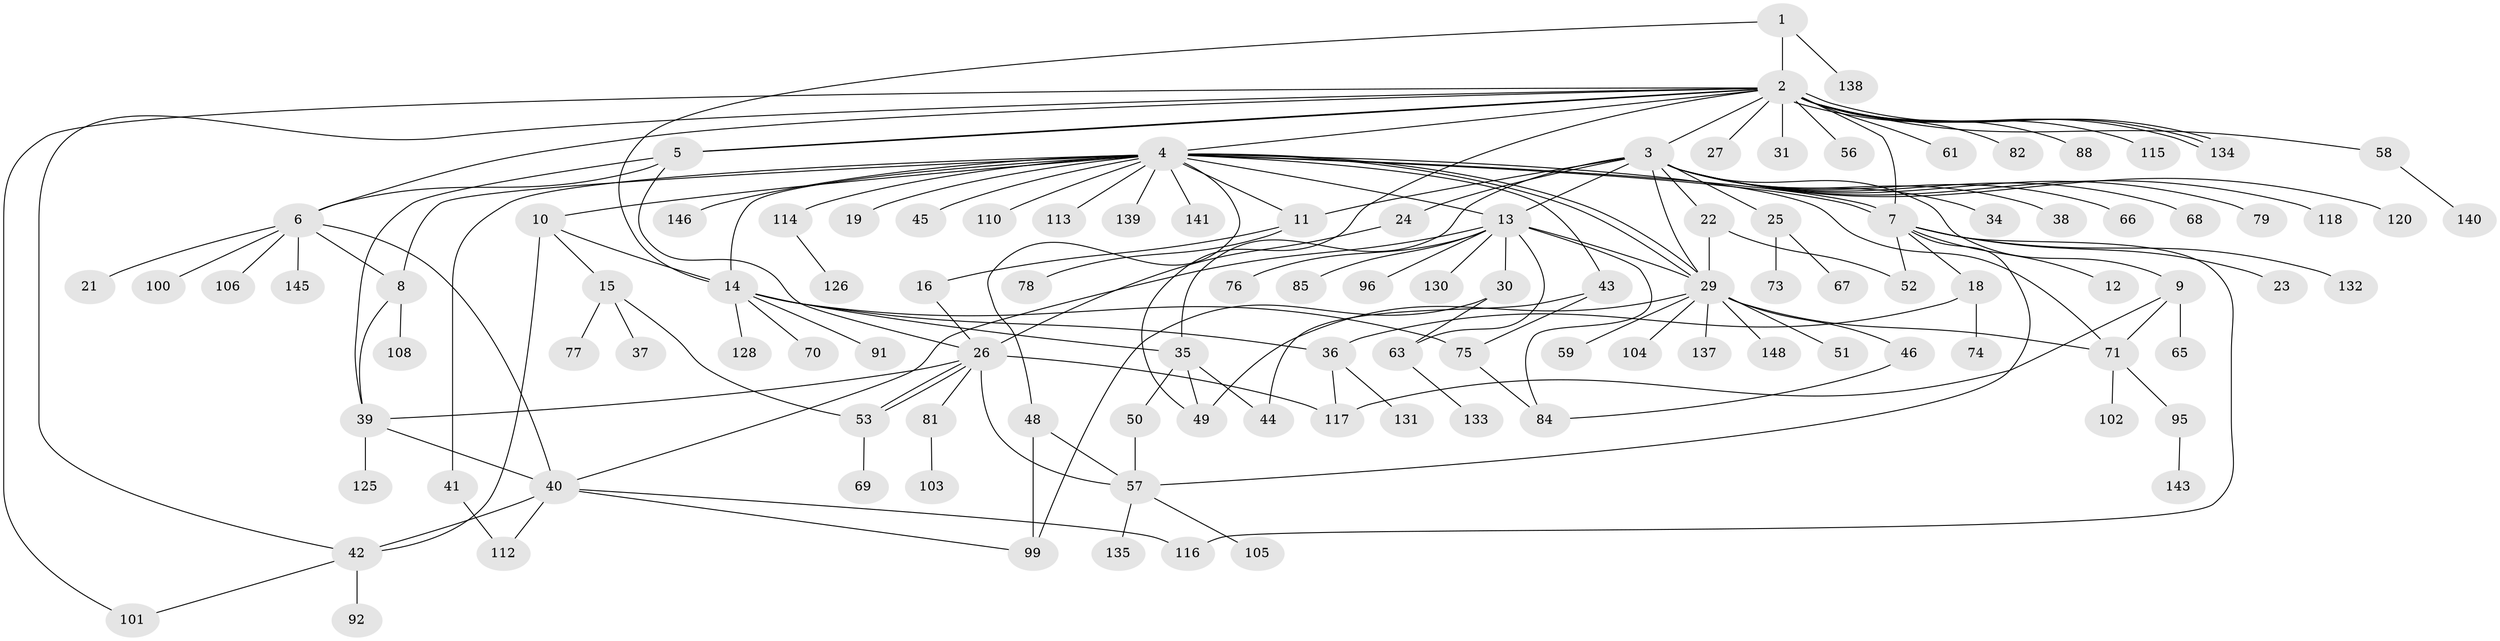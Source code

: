 // original degree distribution, {3: 0.14864864864864866, 21: 0.006756756756756757, 16: 0.006756756756756757, 23: 0.006756756756756757, 6: 0.006756756756756757, 8: 0.02027027027027027, 10: 0.006756756756756757, 2: 0.23648648648648649, 4: 0.0472972972972973, 9: 0.006756756756756757, 5: 0.04054054054054054, 1: 0.4527027027027027, 13: 0.006756756756756757, 7: 0.006756756756756757}
// Generated by graph-tools (version 1.1) at 2025/11/02/27/25 16:11:13]
// undirected, 112 vertices, 158 edges
graph export_dot {
graph [start="1"]
  node [color=gray90,style=filled];
  1 [super="+89"];
  2 [super="+28"];
  3 [super="+98"];
  4 [super="+33"];
  5 [super="+97"];
  6;
  7 [super="+83"];
  8 [super="+87"];
  9 [super="+47"];
  10;
  11 [super="+72"];
  12 [super="+64"];
  13 [super="+17"];
  14 [super="+32"];
  15 [super="+142"];
  16;
  18 [super="+20"];
  19;
  21;
  22;
  23 [super="+80"];
  24;
  25;
  26 [super="+94"];
  27;
  29 [super="+136"];
  30;
  31;
  34;
  35;
  36;
  37;
  38;
  39 [super="+144"];
  40 [super="+121"];
  41;
  42 [super="+119"];
  43 [super="+111"];
  44 [super="+54"];
  45;
  46;
  48 [super="+109"];
  49 [super="+60"];
  50;
  51;
  52 [super="+93"];
  53 [super="+55"];
  56;
  57 [super="+107"];
  58 [super="+62"];
  59;
  61;
  63 [super="+86"];
  65;
  66;
  67;
  68 [super="+127"];
  69;
  70;
  71 [super="+90"];
  73;
  74;
  75 [super="+122"];
  76;
  77;
  78;
  79;
  81 [super="+147"];
  82;
  84;
  85;
  88;
  91;
  92;
  95;
  96;
  99;
  100;
  101 [super="+129"];
  102;
  103;
  104;
  105;
  106;
  108;
  110;
  112 [super="+124"];
  113;
  114;
  115;
  116;
  117 [super="+123"];
  118;
  120;
  125;
  126;
  128;
  130;
  131;
  132;
  133;
  134;
  135;
  137;
  138;
  139;
  140;
  141;
  143;
  145;
  146;
  148;
  1 -- 2;
  1 -- 138;
  1 -- 14;
  2 -- 3;
  2 -- 4;
  2 -- 5;
  2 -- 5;
  2 -- 6;
  2 -- 27;
  2 -- 31;
  2 -- 49;
  2 -- 56;
  2 -- 58;
  2 -- 61;
  2 -- 82;
  2 -- 88;
  2 -- 101;
  2 -- 115;
  2 -- 134;
  2 -- 134;
  2 -- 134;
  2 -- 7;
  2 -- 42;
  3 -- 9;
  3 -- 22;
  3 -- 24;
  3 -- 25;
  3 -- 34;
  3 -- 35;
  3 -- 38;
  3 -- 66;
  3 -- 68 [weight=2];
  3 -- 79;
  3 -- 120;
  3 -- 29;
  3 -- 118;
  3 -- 13;
  3 -- 11;
  4 -- 7;
  4 -- 7;
  4 -- 10;
  4 -- 11;
  4 -- 13;
  4 -- 14;
  4 -- 19;
  4 -- 29;
  4 -- 29;
  4 -- 41;
  4 -- 43;
  4 -- 45;
  4 -- 48;
  4 -- 71;
  4 -- 110;
  4 -- 113;
  4 -- 114;
  4 -- 139;
  4 -- 141;
  4 -- 146;
  4 -- 8;
  5 -- 6;
  5 -- 26;
  5 -- 39;
  6 -- 8;
  6 -- 21;
  6 -- 40;
  6 -- 100;
  6 -- 106;
  6 -- 145;
  7 -- 12;
  7 -- 18;
  7 -- 23;
  7 -- 52;
  7 -- 116;
  7 -- 132;
  7 -- 57;
  8 -- 108;
  8 -- 39;
  9 -- 71;
  9 -- 117;
  9 -- 65;
  10 -- 14;
  10 -- 15;
  10 -- 42;
  11 -- 16;
  11 -- 78;
  13 -- 29;
  13 -- 63;
  13 -- 76;
  13 -- 85;
  13 -- 96;
  13 -- 40;
  13 -- 130;
  13 -- 84;
  13 -- 30;
  14 -- 35;
  14 -- 36;
  14 -- 91;
  14 -- 128;
  14 -- 75;
  14 -- 70;
  15 -- 37;
  15 -- 53;
  15 -- 77;
  16 -- 26;
  18 -- 36;
  18 -- 74;
  22 -- 29;
  22 -- 52;
  24 -- 26;
  25 -- 67;
  25 -- 73;
  26 -- 53;
  26 -- 53;
  26 -- 57;
  26 -- 81;
  26 -- 117;
  26 -- 39;
  29 -- 46;
  29 -- 49;
  29 -- 51;
  29 -- 59;
  29 -- 104;
  29 -- 137;
  29 -- 71;
  29 -- 148;
  30 -- 99;
  30 -- 63;
  35 -- 44;
  35 -- 49;
  35 -- 50;
  36 -- 131;
  36 -- 117;
  39 -- 40;
  39 -- 125;
  40 -- 99;
  40 -- 112;
  40 -- 116;
  40 -- 42;
  41 -- 112;
  42 -- 92;
  42 -- 101;
  43 -- 75;
  43 -- 44;
  46 -- 84;
  48 -- 99;
  48 -- 57;
  50 -- 57;
  53 -- 69;
  57 -- 105;
  57 -- 135;
  58 -- 140;
  63 -- 133;
  71 -- 95;
  71 -- 102;
  75 -- 84;
  81 -- 103;
  95 -- 143;
  114 -- 126;
}
